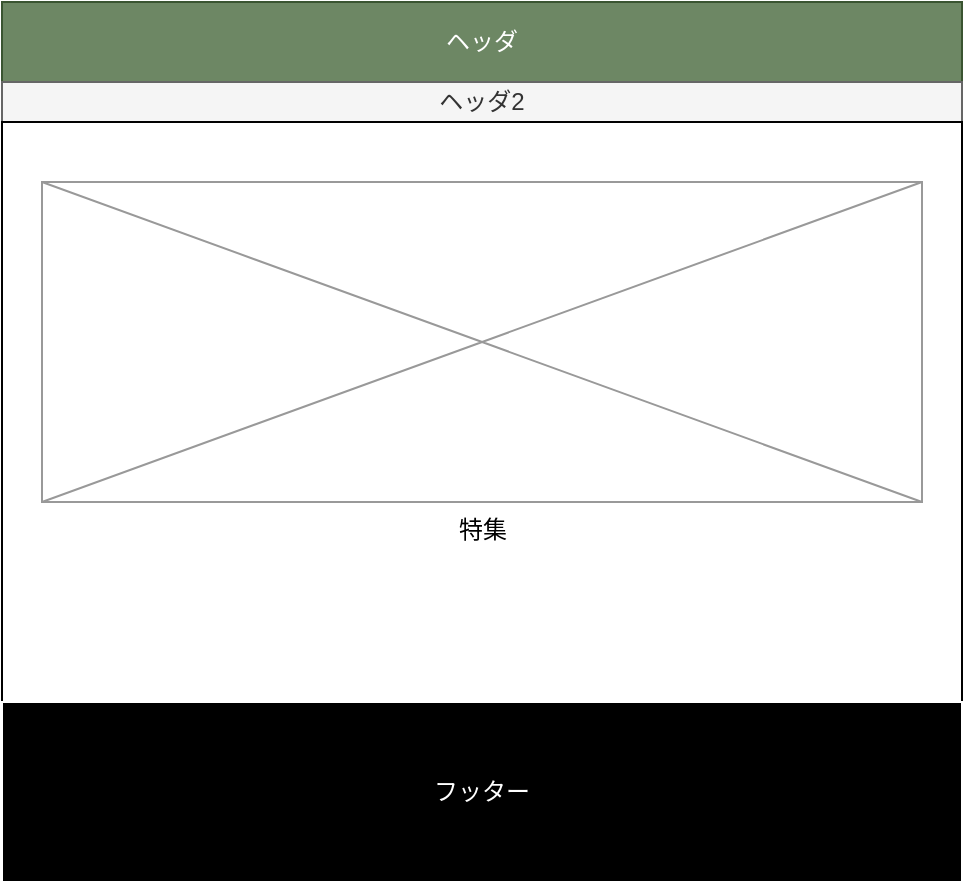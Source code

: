 <mxfile>
    <diagram id="jIWtU7xKaJZWnlIK7YqC" name="ページ1">
        <mxGraphModel dx="850" dy="546" grid="1" gridSize="10" guides="1" tooltips="1" connect="1" arrows="1" fold="1" page="1" pageScale="1" pageWidth="827" pageHeight="1169" math="0" shadow="0">
            <root>
                <mxCell id="0"/>
                <mxCell id="1" parent="0"/>
                <mxCell id="2" value="ヘッダ" style="whiteSpace=wrap;html=1;fillColor=#6d8764;strokeColor=#3A5431;fontColor=#ffffff;" vertex="1" parent="1">
                    <mxGeometry x="40" y="40" width="480" height="40" as="geometry"/>
                </mxCell>
                <mxCell id="3" value="ヘッダ2" style="whiteSpace=wrap;html=1;fillColor=#f5f5f5;fontColor=#333333;strokeColor=#666666;" vertex="1" parent="1">
                    <mxGeometry x="40" y="80" width="480" height="20" as="geometry"/>
                </mxCell>
                <mxCell id="4" value="" style="whiteSpace=wrap;html=1;" vertex="1" parent="1">
                    <mxGeometry x="40" y="100" width="480" height="290" as="geometry"/>
                </mxCell>
                <mxCell id="5" value="特集" style="verticalLabelPosition=bottom;shadow=0;dashed=0;align=center;html=1;verticalAlign=top;strokeWidth=1;shape=mxgraph.mockup.graphics.simpleIcon;strokeColor=#999999;" vertex="1" parent="1">
                    <mxGeometry x="60" y="130" width="440" height="160" as="geometry"/>
                </mxCell>
                <mxCell id="7" value="フッター" style="whiteSpace=wrap;html=1;fillColor=#000;strokeColor=#FFFFFF;fontColor=#FFFFFF;" vertex="1" parent="1">
                    <mxGeometry x="40" y="390" width="480" height="90" as="geometry"/>
                </mxCell>
            </root>
        </mxGraphModel>
    </diagram>
</mxfile>